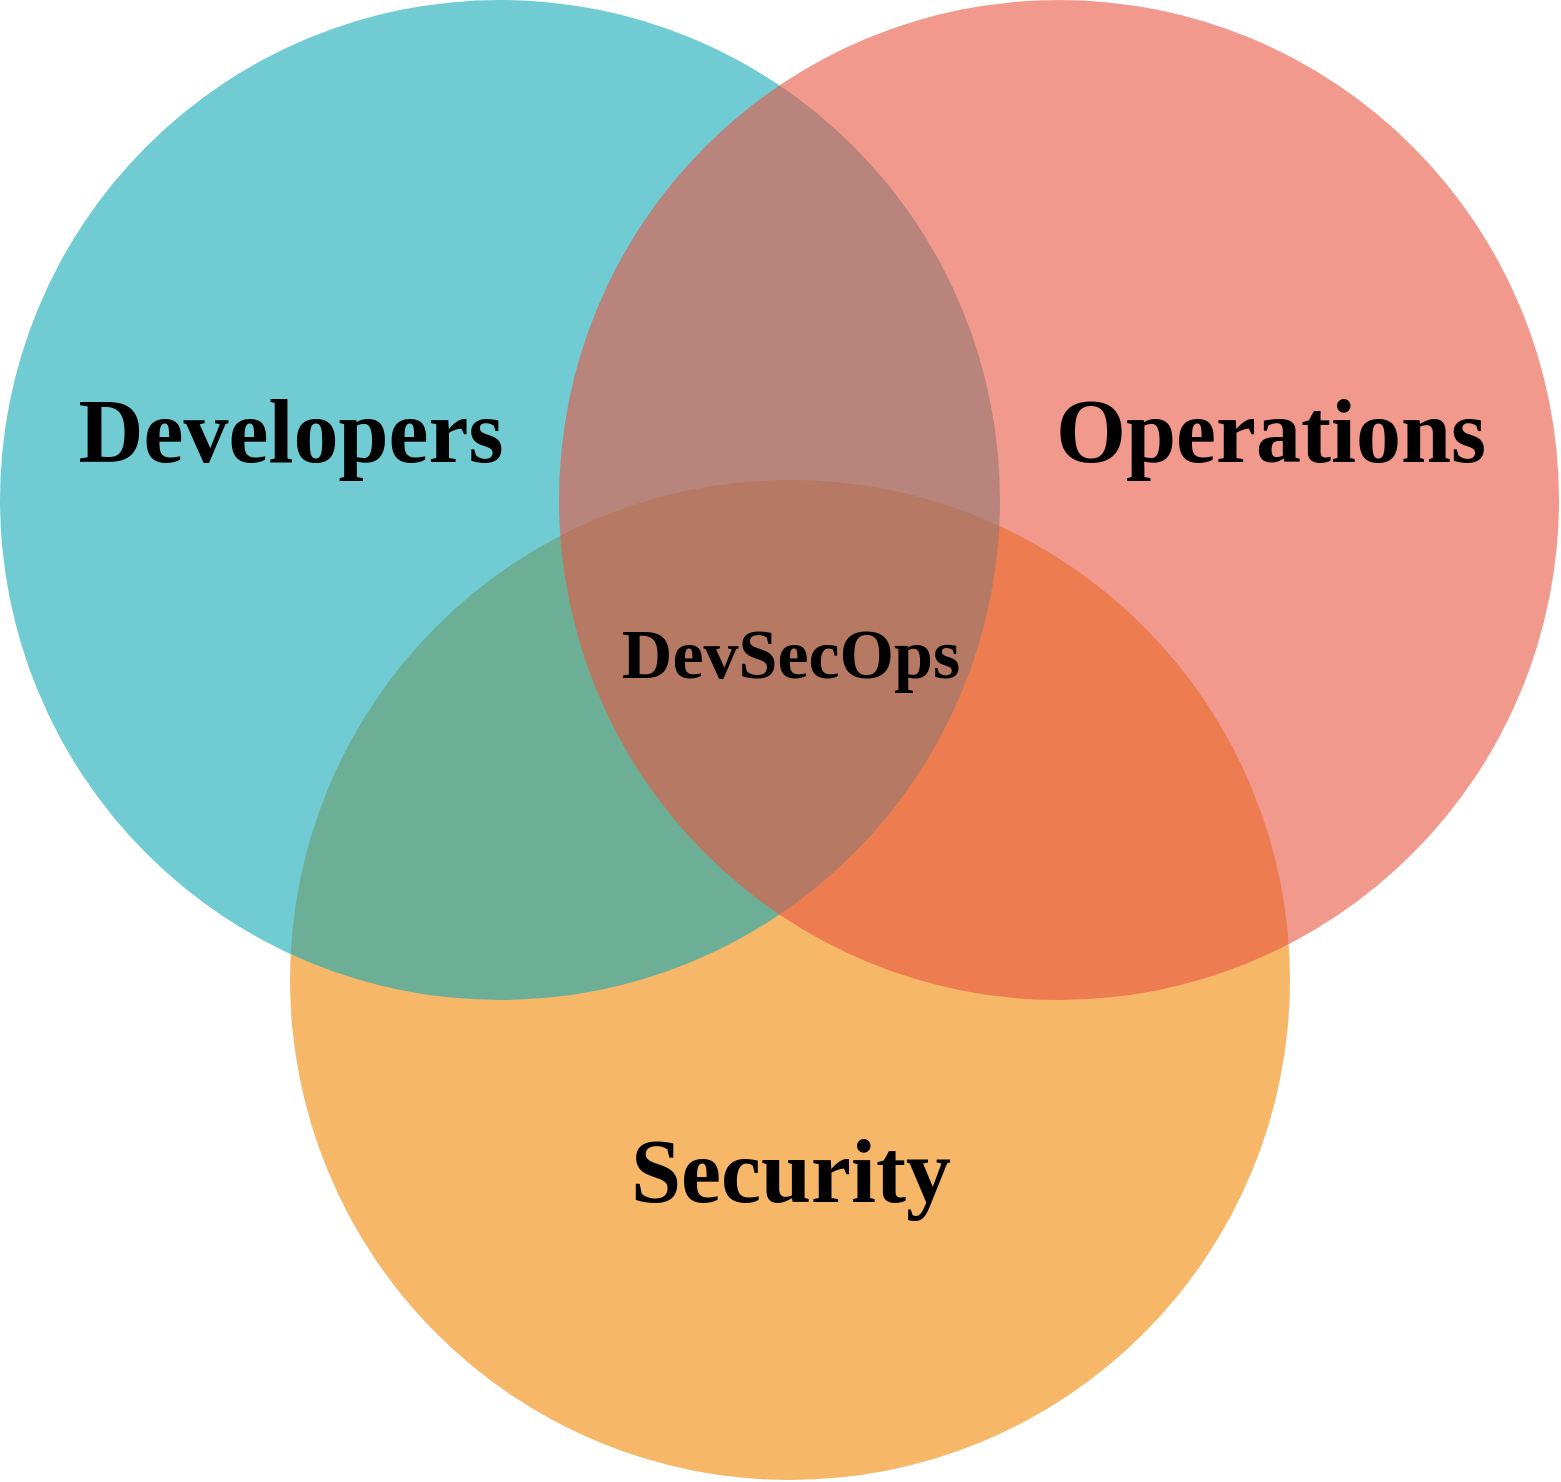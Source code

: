 <mxfile version="16.5.4" type="google"><diagram id="3228e29e-7158-1315-38df-8450db1d8a1d" name="Page-1"><mxGraphModel dx="4063" dy="2234" grid="1" gridSize="10" guides="1" tooltips="1" connect="1" arrows="1" fold="1" page="1" pageScale="1" pageWidth="1169" pageHeight="827" background="none" math="0" shadow="0"><root><mxCell id="0"/><mxCell id="1" parent="0"/><mxCell id="21531" value="" style="ellipse;fillColor=#F08705;opacity=60;strokeColor=none;html=1;fontColor=#FFFFFF;" parent="1" vertex="1"><mxGeometry x="355" y="270" width="500" height="500" as="geometry"/></mxCell><mxCell id="21532" value="" style="ellipse;fillColor=#12AAB5;opacity=60;strokeColor=none;html=1;fontColor=#FFFFFF;" parent="1" vertex="1"><mxGeometry x="210" y="30" width="500" height="500" as="geometry"/></mxCell><mxCell id="21533" value="" style="ellipse;fillColor=#e85642;opacity=60;strokeColor=none;html=1;fontColor=#FFFFFF;" parent="1" vertex="1"><mxGeometry x="489.5" y="30" width="500" height="500" as="geometry"/></mxCell><mxCell id="21534" value="Developers" style="text;fontSize=45;align=center;verticalAlign=middle;html=1;fontColor=#000000;fontFamily=Tahoma;fontStyle=1" parent="1" vertex="1"><mxGeometry x="260" y="210" width="190" height="70" as="geometry"/></mxCell><mxCell id="21535" value="Operations" style="text;fontSize=45;align=center;verticalAlign=middle;html=1;fontColor=#000000;fontFamily=Tahoma;fontStyle=1" parent="1" vertex="1"><mxGeometry x="750" y="210" width="190" height="70" as="geometry"/></mxCell><mxCell id="21536" value="Security" style="text;fontSize=45;align=center;verticalAlign=middle;html=1;fontColor=#000000;fontFamily=Tahoma;fontStyle=1" parent="1" vertex="1"><mxGeometry x="510" y="580" width="190" height="70" as="geometry"/></mxCell><mxCell id="21540" value="DevSecOps" style="text;align=center;html=1;fontColor=#000000;fontSize=35;fontFamily=Tahoma;fontStyle=1" parent="1" vertex="1"><mxGeometry x="585" y="330" width="40" height="40" as="geometry"/></mxCell></root></mxGraphModel></diagram></mxfile>